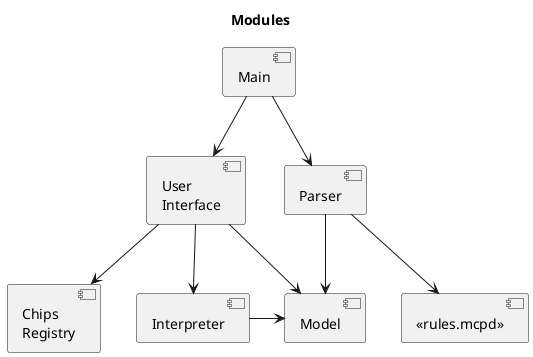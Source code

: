 @startuml

title Modules

[Main] as main
[Parser] as parser
[Model] as model
[Chips\nRegistry] as registry
[<<rules.mcpd>>] as rules
[User\nInterface] as ui
[Interpreter] as interpreter

main --> ui
main --> parser
ui --> model
ui --> registry
ui --> interpreter
interpreter -> model
parser --> model
parser --> rules

@enduml
